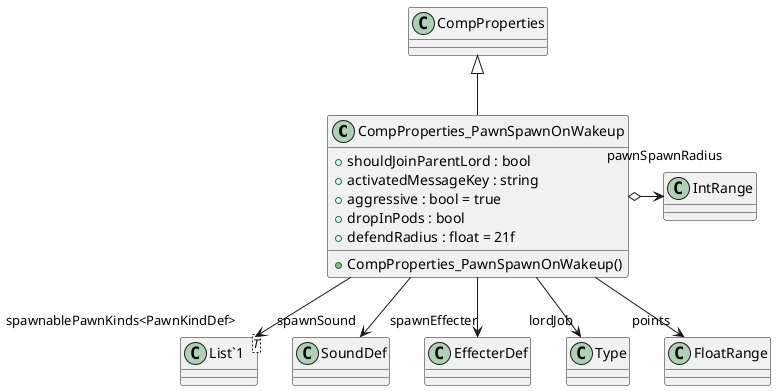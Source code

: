 @startuml
class CompProperties_PawnSpawnOnWakeup {
    + shouldJoinParentLord : bool
    + activatedMessageKey : string
    + aggressive : bool = true
    + dropInPods : bool
    + defendRadius : float = 21f
    + CompProperties_PawnSpawnOnWakeup()
}
class "List`1"<T> {
}
CompProperties <|-- CompProperties_PawnSpawnOnWakeup
CompProperties_PawnSpawnOnWakeup --> "spawnablePawnKinds<PawnKindDef>" "List`1"
CompProperties_PawnSpawnOnWakeup --> "spawnSound" SoundDef
CompProperties_PawnSpawnOnWakeup --> "spawnEffecter" EffecterDef
CompProperties_PawnSpawnOnWakeup --> "lordJob" Type
CompProperties_PawnSpawnOnWakeup --> "points" FloatRange
CompProperties_PawnSpawnOnWakeup o-> "pawnSpawnRadius" IntRange
@enduml
